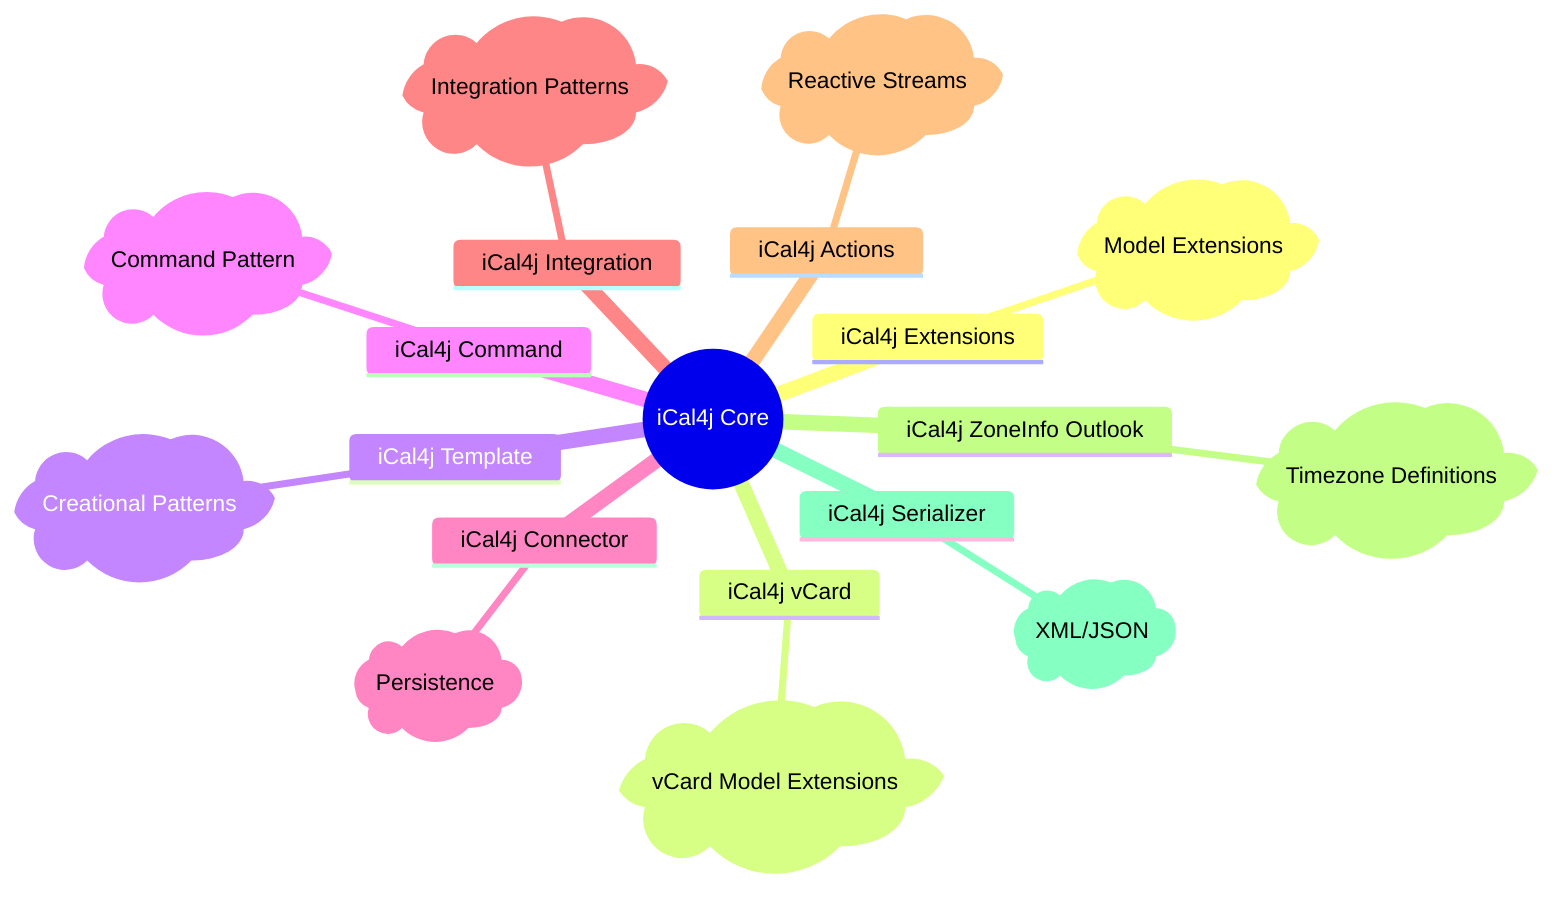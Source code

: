 mindmap
  root((iCal4j Core))
    iCal4j Extensions
        p)Model Extensions(
    iCal4j vCard
        p)vCard Model Extensions(
    iCal4j Template
        p)Creational Patterns(
    iCal4j Command
        p)Command Pattern(
    iCal4j Connector
        p)Persistence(
    iCal4j Integration
        p)Integration Patterns(
    iCal4j Actions
        p)Reactive Streams(
    iCal4j ZoneInfo Outlook
        p)Timezone Definitions(
    iCal4j Serializer
        p)XML/JSON(